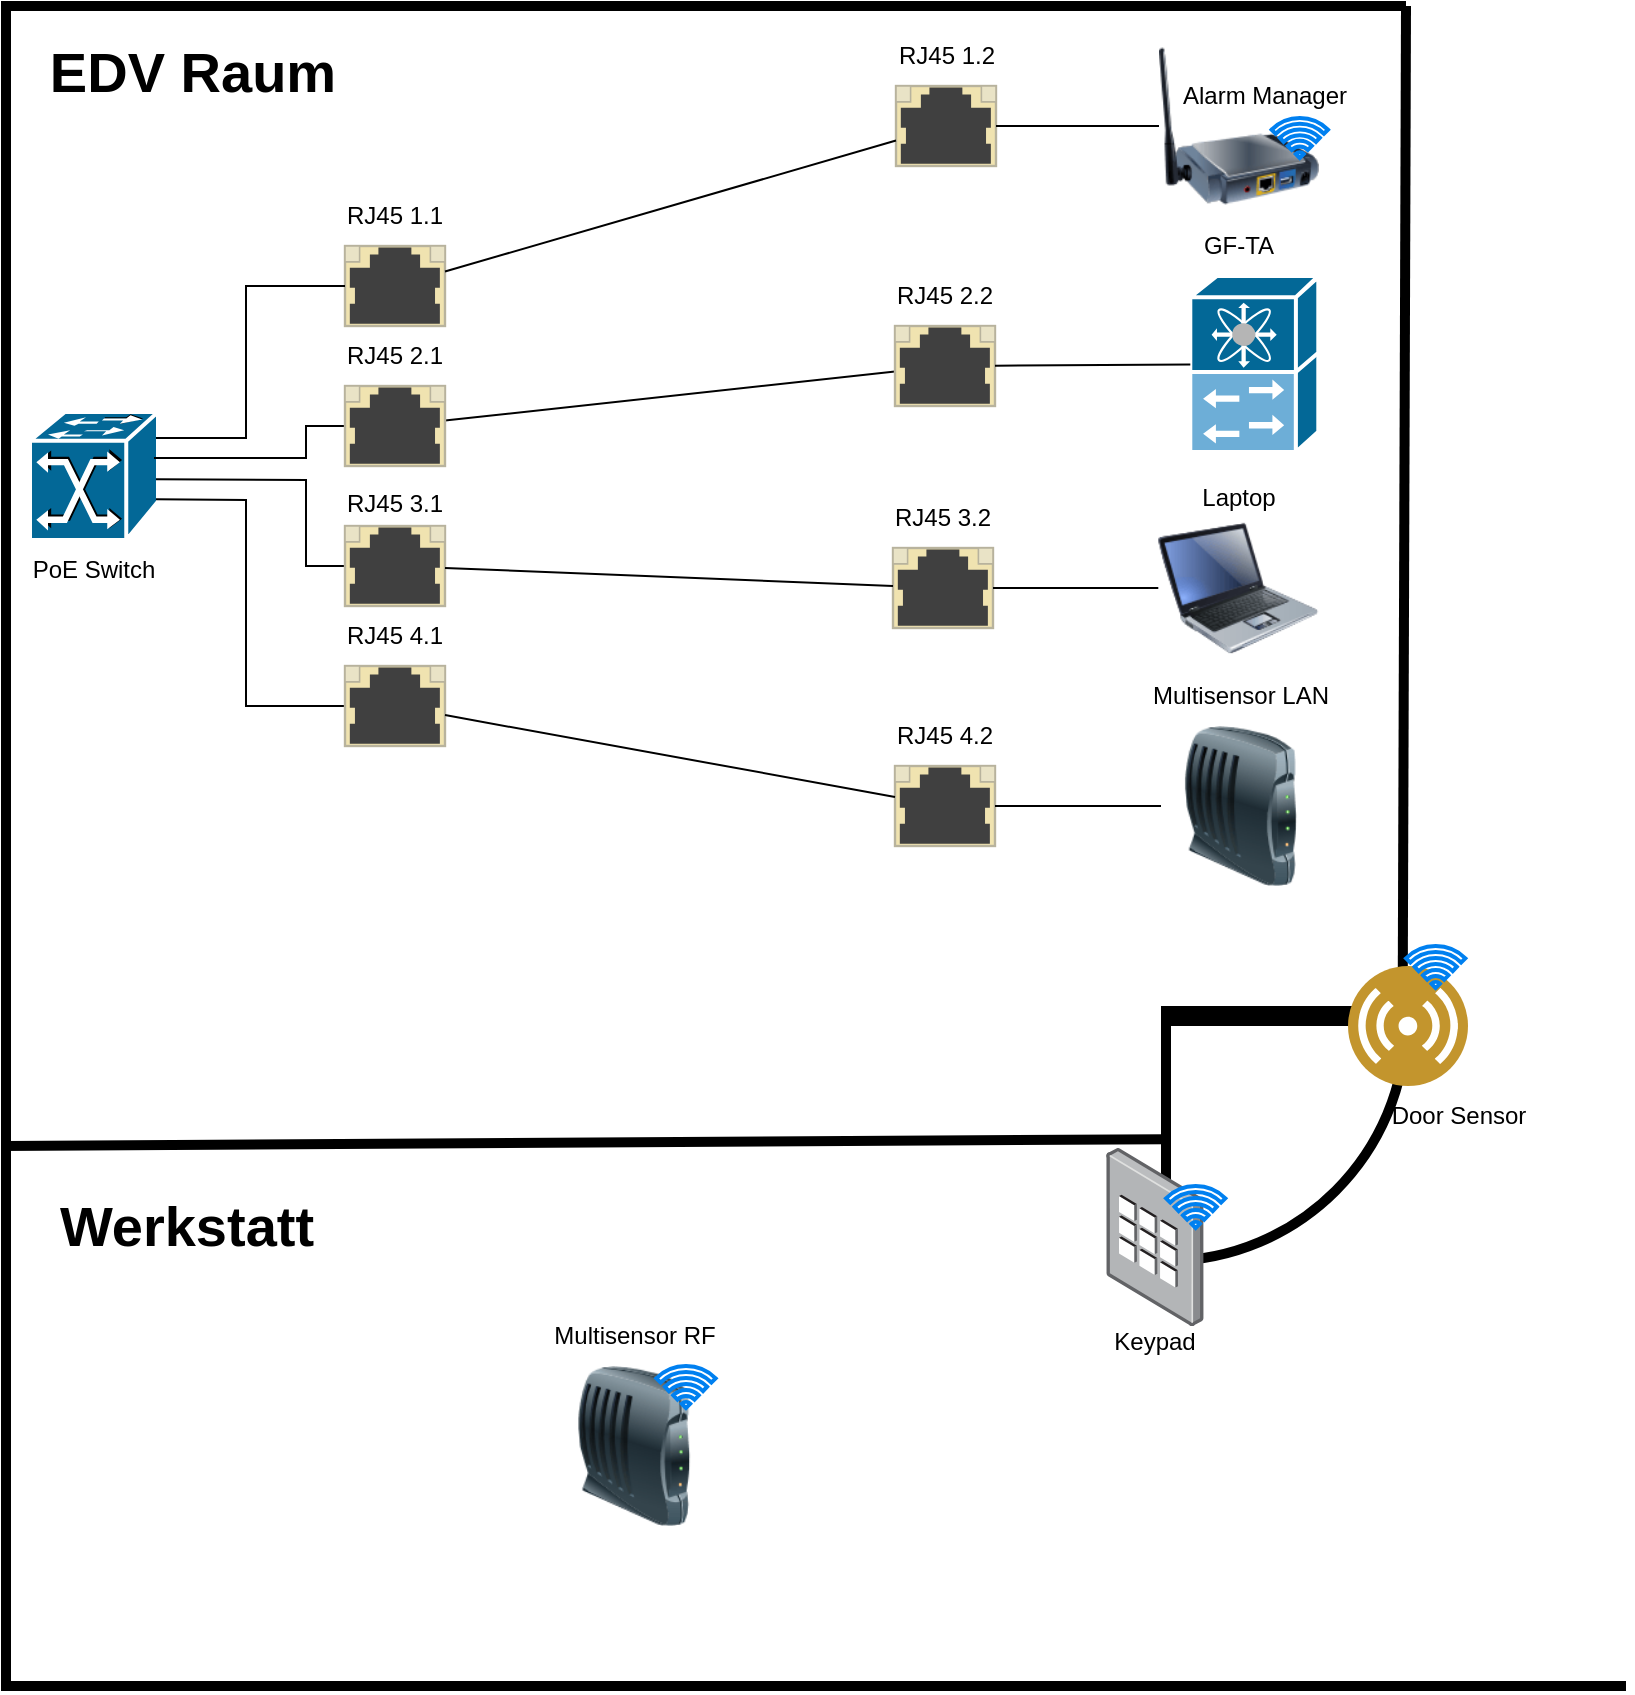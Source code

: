 <mxfile version="24.7.17">
  <diagram name="Seite-1" id="J_cecj8nlEAOPX3EQDfE">
    <mxGraphModel dx="1050" dy="557" grid="1" gridSize="10" guides="1" tooltips="1" connect="1" arrows="1" fold="1" page="1" pageScale="1" pageWidth="827" pageHeight="1169" math="0" shadow="0">
      <root>
        <mxCell id="0" />
        <mxCell id="1" parent="0" />
        <mxCell id="JUdulcwFiIQr3jhsynN7-4" value="" style="group" vertex="1" connectable="0" parent="1">
          <mxGeometry x="20" y="243" width="88" height="94" as="geometry" />
        </mxCell>
        <mxCell id="JUdulcwFiIQr3jhsynN7-2" value="" style="shape=mxgraph.cisco.switches.atm_fast_gigabit_etherswitch;sketch=0;html=1;pointerEvents=1;dashed=0;fillColor=#036897;strokeColor=#ffffff;strokeWidth=2;verticalLabelPosition=bottom;verticalAlign=top;align=center;outlineConnect=0;" vertex="1" parent="JUdulcwFiIQr3jhsynN7-4">
          <mxGeometry x="12" width="64" height="64" as="geometry" />
        </mxCell>
        <mxCell id="JUdulcwFiIQr3jhsynN7-3" value="PoE Switch" style="text;html=1;align=center;verticalAlign=middle;whiteSpace=wrap;rounded=0;" vertex="1" parent="JUdulcwFiIQr3jhsynN7-4">
          <mxGeometry y="64" width="88" height="30" as="geometry" />
        </mxCell>
        <mxCell id="JUdulcwFiIQr3jhsynN7-26" value="" style="endArrow=none;html=1;rounded=0;" edge="1" parent="JUdulcwFiIQr3jhsynN7-4" target="JUdulcwFiIQr3jhsynN7-6">
          <mxGeometry width="50" height="50" relative="1" as="geometry">
            <mxPoint x="75" y="43.57" as="sourcePoint" />
            <mxPoint x="129" y="43.57" as="targetPoint" />
            <Array as="points">
              <mxPoint x="120" y="44" />
              <mxPoint x="120" y="147" />
            </Array>
          </mxGeometry>
        </mxCell>
        <mxCell id="JUdulcwFiIQr3jhsynN7-25" value="" style="endArrow=none;html=1;rounded=0;" edge="1" parent="JUdulcwFiIQr3jhsynN7-4" target="JUdulcwFiIQr3jhsynN7-8">
          <mxGeometry width="50" height="50" relative="1" as="geometry">
            <mxPoint x="75" y="33.57" as="sourcePoint" />
            <mxPoint x="129" y="33.57" as="targetPoint" />
            <Array as="points">
              <mxPoint x="150" y="34" />
              <mxPoint x="150" y="77" />
            </Array>
          </mxGeometry>
        </mxCell>
        <mxCell id="JUdulcwFiIQr3jhsynN7-24" value="" style="endArrow=none;html=1;rounded=0;" edge="1" parent="JUdulcwFiIQr3jhsynN7-4" target="JUdulcwFiIQr3jhsynN7-7">
          <mxGeometry width="50" height="50" relative="1" as="geometry">
            <mxPoint x="74" y="23" as="sourcePoint" />
            <mxPoint x="128" y="23" as="targetPoint" />
            <Array as="points">
              <mxPoint x="150" y="23" />
              <mxPoint x="150" y="7" />
            </Array>
          </mxGeometry>
        </mxCell>
        <mxCell id="JUdulcwFiIQr3jhsynN7-6" value="" style="html=1;verticalLabelPosition=bottom;verticalAlign=top;outlineConnect=0;shadow=0;dashed=0;shape=mxgraph.rack.hpe_aruba.switches.rj45_sfp;" vertex="1" parent="1">
          <mxGeometry x="189.5" y="370" width="50" height="40" as="geometry" />
        </mxCell>
        <mxCell id="JUdulcwFiIQr3jhsynN7-8" value="" style="html=1;verticalLabelPosition=bottom;verticalAlign=top;outlineConnect=0;shadow=0;dashed=0;shape=mxgraph.rack.hpe_aruba.switches.rj45_sfp;" vertex="1" parent="1">
          <mxGeometry x="189.5" y="300" width="50" height="40" as="geometry" />
        </mxCell>
        <mxCell id="JUdulcwFiIQr3jhsynN7-11" value="" style="group" vertex="1" connectable="0" parent="1">
          <mxGeometry x="160" y="130" width="109" height="70" as="geometry" />
        </mxCell>
        <mxCell id="JUdulcwFiIQr3jhsynN7-5" value="" style="html=1;verticalLabelPosition=bottom;verticalAlign=top;outlineConnect=0;shadow=0;dashed=0;shape=mxgraph.rack.hpe_aruba.switches.rj45_sfp;" vertex="1" parent="JUdulcwFiIQr3jhsynN7-11">
          <mxGeometry x="29.5" y="30" width="50" height="40" as="geometry" />
        </mxCell>
        <mxCell id="JUdulcwFiIQr3jhsynN7-9" value="RJ45 1.1" style="text;html=1;align=center;verticalAlign=middle;whiteSpace=wrap;rounded=0;" vertex="1" parent="JUdulcwFiIQr3jhsynN7-11">
          <mxGeometry width="109" height="30" as="geometry" />
        </mxCell>
        <mxCell id="JUdulcwFiIQr3jhsynN7-12" value="RJ45 3.1" style="text;html=1;align=center;verticalAlign=middle;whiteSpace=wrap;rounded=0;" vertex="1" parent="1">
          <mxGeometry x="160" y="274" width="109" height="30" as="geometry" />
        </mxCell>
        <mxCell id="JUdulcwFiIQr3jhsynN7-13" value="RJ45 4.1" style="text;html=1;align=center;verticalAlign=middle;whiteSpace=wrap;rounded=0;" vertex="1" parent="1">
          <mxGeometry x="160" y="340" width="109" height="30" as="geometry" />
        </mxCell>
        <mxCell id="JUdulcwFiIQr3jhsynN7-23" value="" style="endArrow=none;html=1;rounded=0;" edge="1" parent="1" target="JUdulcwFiIQr3jhsynN7-5">
          <mxGeometry width="50" height="50" relative="1" as="geometry">
            <mxPoint x="95" y="256" as="sourcePoint" />
            <mxPoint x="149" y="256" as="targetPoint" />
            <Array as="points">
              <mxPoint x="140" y="256" />
              <mxPoint x="140" y="180" />
            </Array>
          </mxGeometry>
        </mxCell>
        <mxCell id="JUdulcwFiIQr3jhsynN7-40" value="" style="group" vertex="1" connectable="0" parent="1">
          <mxGeometry x="435.5" y="50" width="268.5" height="90" as="geometry" />
        </mxCell>
        <mxCell id="JUdulcwFiIQr3jhsynN7-34" value="" style="html=1;verticalLabelPosition=bottom;verticalAlign=top;outlineConnect=0;shadow=0;dashed=0;shape=mxgraph.rack.hpe_aruba.switches.rj45_sfp;" vertex="1" parent="JUdulcwFiIQr3jhsynN7-40">
          <mxGeometry x="29.5" y="30" width="50" height="40" as="geometry" />
        </mxCell>
        <mxCell id="JUdulcwFiIQr3jhsynN7-35" value="RJ45 1.2" style="text;html=1;align=center;verticalAlign=middle;whiteSpace=wrap;rounded=0;" vertex="1" parent="JUdulcwFiIQr3jhsynN7-40">
          <mxGeometry width="109" height="30" as="geometry" />
        </mxCell>
        <mxCell id="JUdulcwFiIQr3jhsynN7-42" value="" style="line;strokeWidth=1;fillColor=none;align=left;verticalAlign=middle;spacingTop=-1;spacingLeft=3;spacingRight=3;rotatable=0;labelPosition=right;points=[];portConstraint=eastwest;strokeColor=inherit;" vertex="1" parent="JUdulcwFiIQr3jhsynN7-40">
          <mxGeometry x="159.5" y="46" width="40" height="8" as="geometry" />
        </mxCell>
        <mxCell id="JUdulcwFiIQr3jhsynN7-44" value="" style="line;strokeWidth=1;fillColor=none;align=left;verticalAlign=middle;spacingTop=-1;spacingLeft=3;spacingRight=3;rotatable=0;labelPosition=right;points=[];portConstraint=eastwest;strokeColor=inherit;" vertex="1" parent="JUdulcwFiIQr3jhsynN7-40">
          <mxGeometry x="80" y="47" width="40" height="8" as="geometry" />
        </mxCell>
        <mxCell id="JUdulcwFiIQr3jhsynN7-45" value="" style="line;strokeWidth=1;fillColor=none;align=left;verticalAlign=middle;spacingTop=-1;spacingLeft=3;spacingRight=3;rotatable=0;labelPosition=right;points=[];portConstraint=eastwest;strokeColor=inherit;" vertex="1" parent="JUdulcwFiIQr3jhsynN7-40">
          <mxGeometry x="90" y="46" width="40" height="8" as="geometry" />
        </mxCell>
        <mxCell id="JUdulcwFiIQr3jhsynN7-33" value="" style="group" vertex="1" connectable="0" parent="JUdulcwFiIQr3jhsynN7-40">
          <mxGeometry x="159.5" y="10" width="109" height="80" as="geometry" />
        </mxCell>
        <mxCell id="JUdulcwFiIQr3jhsynN7-31" value="" style="image;html=1;image=img/lib/clip_art/networking/Print_Server_Wireless_128x128.png" vertex="1" parent="JUdulcwFiIQr3jhsynN7-33">
          <mxGeometry x="1.5" width="80" height="80" as="geometry" />
        </mxCell>
        <mxCell id="JUdulcwFiIQr3jhsynN7-32" value="Alarm Manager" style="text;html=1;align=center;verticalAlign=middle;whiteSpace=wrap;rounded=0;" vertex="1" parent="JUdulcwFiIQr3jhsynN7-33">
          <mxGeometry y="10" width="109" height="30" as="geometry" />
        </mxCell>
        <mxCell id="JUdulcwFiIQr3jhsynN7-80" value="" style="html=1;verticalLabelPosition=bottom;align=center;labelBackgroundColor=#ffffff;verticalAlign=top;strokeWidth=2;strokeColor=#0080F0;shadow=0;dashed=0;shape=mxgraph.ios7.icons.wifi;pointerEvents=1" vertex="1" parent="JUdulcwFiIQr3jhsynN7-33">
          <mxGeometry x="57.8" y="36" width="28.2" height="20" as="geometry" />
        </mxCell>
        <mxCell id="JUdulcwFiIQr3jhsynN7-50" value="" style="endArrow=none;html=1;rounded=0;" edge="1" parent="JUdulcwFiIQr3jhsynN7-40" source="JUdulcwFiIQr3jhsynN7-34" target="JUdulcwFiIQr3jhsynN7-31">
          <mxGeometry width="50" height="50" relative="1" as="geometry">
            <mxPoint x="110" y="210" as="sourcePoint" />
            <mxPoint x="160" y="160" as="targetPoint" />
          </mxGeometry>
        </mxCell>
        <mxCell id="JUdulcwFiIQr3jhsynN7-52" value="" style="endArrow=none;html=1;rounded=0;" edge="1" parent="1" source="JUdulcwFiIQr3jhsynN7-5" target="JUdulcwFiIQr3jhsynN7-34">
          <mxGeometry width="50" height="50" relative="1" as="geometry">
            <mxPoint x="320" y="170" as="sourcePoint" />
            <mxPoint x="370" y="120" as="targetPoint" />
          </mxGeometry>
        </mxCell>
        <mxCell id="JUdulcwFiIQr3jhsynN7-56" value="" style="endArrow=none;html=1;rounded=0;" edge="1" parent="1" source="JUdulcwFiIQr3jhsynN7-7" target="JUdulcwFiIQr3jhsynN7-59">
          <mxGeometry width="50" height="50" relative="1" as="geometry">
            <mxPoint x="290" y="270" as="sourcePoint" />
            <mxPoint x="360" y="240" as="targetPoint" />
          </mxGeometry>
        </mxCell>
        <mxCell id="JUdulcwFiIQr3jhsynN7-57" value="" style="group" vertex="1" connectable="0" parent="1">
          <mxGeometry x="160" y="200" width="109" height="70" as="geometry" />
        </mxCell>
        <mxCell id="JUdulcwFiIQr3jhsynN7-7" value="" style="html=1;verticalLabelPosition=bottom;verticalAlign=top;outlineConnect=0;shadow=0;dashed=0;shape=mxgraph.rack.hpe_aruba.switches.rj45_sfp;" vertex="1" parent="JUdulcwFiIQr3jhsynN7-57">
          <mxGeometry x="29.5" y="30" width="50" height="40" as="geometry" />
        </mxCell>
        <mxCell id="JUdulcwFiIQr3jhsynN7-10" value="RJ45 2.1" style="text;html=1;align=center;verticalAlign=middle;whiteSpace=wrap;rounded=0;" vertex="1" parent="JUdulcwFiIQr3jhsynN7-57">
          <mxGeometry width="109" height="30" as="geometry" />
        </mxCell>
        <mxCell id="JUdulcwFiIQr3jhsynN7-58" value="" style="group" vertex="1" connectable="0" parent="1">
          <mxGeometry x="435" y="170" width="109" height="70" as="geometry" />
        </mxCell>
        <mxCell id="JUdulcwFiIQr3jhsynN7-59" value="" style="html=1;verticalLabelPosition=bottom;verticalAlign=top;outlineConnect=0;shadow=0;dashed=0;shape=mxgraph.rack.hpe_aruba.switches.rj45_sfp;" vertex="1" parent="JUdulcwFiIQr3jhsynN7-58">
          <mxGeometry x="29.5" y="30" width="50" height="40" as="geometry" />
        </mxCell>
        <mxCell id="JUdulcwFiIQr3jhsynN7-60" value="RJ45 2.2" style="text;html=1;align=center;verticalAlign=middle;whiteSpace=wrap;rounded=0;" vertex="1" parent="JUdulcwFiIQr3jhsynN7-58">
          <mxGeometry width="109" height="30" as="geometry" />
        </mxCell>
        <mxCell id="JUdulcwFiIQr3jhsynN7-61" value="" style="group" vertex="1" connectable="0" parent="1">
          <mxGeometry x="434" y="281" width="109" height="70" as="geometry" />
        </mxCell>
        <mxCell id="JUdulcwFiIQr3jhsynN7-62" value="" style="html=1;verticalLabelPosition=bottom;verticalAlign=top;outlineConnect=0;shadow=0;dashed=0;shape=mxgraph.rack.hpe_aruba.switches.rj45_sfp;" vertex="1" parent="JUdulcwFiIQr3jhsynN7-61">
          <mxGeometry x="29.5" y="30" width="50" height="40" as="geometry" />
        </mxCell>
        <mxCell id="JUdulcwFiIQr3jhsynN7-63" value="RJ45 3.2" style="text;html=1;align=center;verticalAlign=middle;whiteSpace=wrap;rounded=0;" vertex="1" parent="JUdulcwFiIQr3jhsynN7-61">
          <mxGeometry width="109" height="30" as="geometry" />
        </mxCell>
        <mxCell id="JUdulcwFiIQr3jhsynN7-64" value="" style="group" vertex="1" connectable="0" parent="1">
          <mxGeometry x="435" y="390" width="109" height="70" as="geometry" />
        </mxCell>
        <mxCell id="JUdulcwFiIQr3jhsynN7-65" value="" style="html=1;verticalLabelPosition=bottom;verticalAlign=top;outlineConnect=0;shadow=0;dashed=0;shape=mxgraph.rack.hpe_aruba.switches.rj45_sfp;" vertex="1" parent="JUdulcwFiIQr3jhsynN7-64">
          <mxGeometry x="29.5" y="30" width="50" height="40" as="geometry" />
        </mxCell>
        <mxCell id="JUdulcwFiIQr3jhsynN7-66" value="RJ45 4.2" style="text;html=1;align=center;verticalAlign=middle;whiteSpace=wrap;rounded=0;" vertex="1" parent="JUdulcwFiIQr3jhsynN7-64">
          <mxGeometry width="109" height="30" as="geometry" />
        </mxCell>
        <mxCell id="JUdulcwFiIQr3jhsynN7-67" value="" style="endArrow=none;html=1;rounded=0;" edge="1" parent="1" source="JUdulcwFiIQr3jhsynN7-8" target="JUdulcwFiIQr3jhsynN7-62">
          <mxGeometry width="50" height="50" relative="1" as="geometry">
            <mxPoint x="250" y="317" as="sourcePoint" />
            <mxPoint x="475" y="293" as="targetPoint" />
          </mxGeometry>
        </mxCell>
        <mxCell id="JUdulcwFiIQr3jhsynN7-68" value="" style="endArrow=none;html=1;rounded=0;" edge="1" parent="1" source="JUdulcwFiIQr3jhsynN7-6" target="JUdulcwFiIQr3jhsynN7-65">
          <mxGeometry width="50" height="50" relative="1" as="geometry">
            <mxPoint x="239.5" y="434" as="sourcePoint" />
            <mxPoint x="464.5" y="410" as="targetPoint" />
          </mxGeometry>
        </mxCell>
        <mxCell id="JUdulcwFiIQr3jhsynN7-70" value="" style="endArrow=none;html=1;rounded=0;" edge="1" parent="1" source="JUdulcwFiIQr3jhsynN7-62" target="JUdulcwFiIQr3jhsynN7-53">
          <mxGeometry width="50" height="50" relative="1" as="geometry">
            <mxPoint x="544" y="314" as="sourcePoint" />
            <mxPoint x="594" y="264" as="targetPoint" />
          </mxGeometry>
        </mxCell>
        <mxCell id="JUdulcwFiIQr3jhsynN7-75" value="" style="group" vertex="1" connectable="0" parent="1">
          <mxGeometry x="583" y="370" width="109" height="110" as="geometry" />
        </mxCell>
        <mxCell id="JUdulcwFiIQr3jhsynN7-51" value="" style="image;html=1;image=img/lib/clip_art/networking/Modem_128x128.png" vertex="1" parent="JUdulcwFiIQr3jhsynN7-75">
          <mxGeometry x="14.5" y="30" width="80" height="80" as="geometry" />
        </mxCell>
        <mxCell id="JUdulcwFiIQr3jhsynN7-72" value="Multisensor LAN" style="text;html=1;align=center;verticalAlign=middle;whiteSpace=wrap;rounded=0;" vertex="1" parent="JUdulcwFiIQr3jhsynN7-75">
          <mxGeometry width="109" height="30" as="geometry" />
        </mxCell>
        <mxCell id="JUdulcwFiIQr3jhsynN7-76" value="" style="group" vertex="1" connectable="0" parent="1">
          <mxGeometry x="581.65" y="271" width="109" height="100" as="geometry" />
        </mxCell>
        <mxCell id="JUdulcwFiIQr3jhsynN7-53" value="" style="image;html=1;image=img/lib/clip_art/computers/Laptop_128x128.png" vertex="1" parent="JUdulcwFiIQr3jhsynN7-76">
          <mxGeometry x="14.5" y="20" width="80" height="80" as="geometry" />
        </mxCell>
        <mxCell id="JUdulcwFiIQr3jhsynN7-73" value="Laptop" style="text;html=1;align=center;verticalAlign=middle;whiteSpace=wrap;rounded=0;" vertex="1" parent="JUdulcwFiIQr3jhsynN7-76">
          <mxGeometry width="109" height="30" as="geometry" />
        </mxCell>
        <mxCell id="JUdulcwFiIQr3jhsynN7-77" value="" style="group" vertex="1" connectable="0" parent="1">
          <mxGeometry x="581.65" y="145" width="109" height="118" as="geometry" />
        </mxCell>
        <mxCell id="JUdulcwFiIQr3jhsynN7-54" value="" style="shape=mxgraph.cisco.controllers_and_modules.10ge_fcoe;sketch=0;html=1;pointerEvents=1;dashed=0;fillColor=#036897;strokeColor=#ffffff;strokeWidth=2;verticalLabelPosition=bottom;verticalAlign=top;align=center;outlineConnect=0;" vertex="1" parent="JUdulcwFiIQr3jhsynN7-77">
          <mxGeometry x="30.5" y="30" width="64" height="88" as="geometry" />
        </mxCell>
        <mxCell id="JUdulcwFiIQr3jhsynN7-74" value="GF-TA" style="text;html=1;align=center;verticalAlign=middle;whiteSpace=wrap;rounded=0;" vertex="1" parent="JUdulcwFiIQr3jhsynN7-77">
          <mxGeometry width="109" height="30" as="geometry" />
        </mxCell>
        <mxCell id="JUdulcwFiIQr3jhsynN7-78" value="" style="endArrow=none;html=1;rounded=0;" edge="1" parent="1" source="JUdulcwFiIQr3jhsynN7-59" target="JUdulcwFiIQr3jhsynN7-54">
          <mxGeometry width="50" height="50" relative="1" as="geometry">
            <mxPoint x="525.5" y="190" as="sourcePoint" />
            <mxPoint x="606.5" y="190" as="targetPoint" />
          </mxGeometry>
        </mxCell>
        <mxCell id="JUdulcwFiIQr3jhsynN7-79" value="" style="endArrow=none;html=1;rounded=0;entryX=0;entryY=0.5;entryDx=0;entryDy=0;" edge="1" parent="1" source="JUdulcwFiIQr3jhsynN7-65" target="JUdulcwFiIQr3jhsynN7-51">
          <mxGeometry width="50" height="50" relative="1" as="geometry">
            <mxPoint x="528.75" y="470" as="sourcePoint" />
            <mxPoint x="610.75" y="470" as="targetPoint" />
          </mxGeometry>
        </mxCell>
        <mxCell id="JUdulcwFiIQr3jhsynN7-82" value="" style="endArrow=none;html=1;rounded=0;strokeWidth=5;" edge="1" parent="1" source="JUdulcwFiIQr3jhsynN7-91">
          <mxGeometry width="50" height="50" relative="1" as="geometry">
            <mxPoint x="590" y="610" as="sourcePoint" />
            <mxPoint x="720" y="40" as="targetPoint" />
            <Array as="points">
              <mxPoint x="20" y="610" />
              <mxPoint x="20" y="40" />
            </Array>
          </mxGeometry>
        </mxCell>
        <mxCell id="JUdulcwFiIQr3jhsynN7-83" value="" style="endArrow=none;html=1;rounded=0;strokeWidth=5;exitX=0.986;exitY=0.037;exitDx=0;exitDy=0;exitPerimeter=0;" edge="1" parent="1" source="JUdulcwFiIQr3jhsynN7-91">
          <mxGeometry width="50" height="50" relative="1" as="geometry">
            <mxPoint x="720" y="610" as="sourcePoint" />
            <mxPoint x="720" y="40" as="targetPoint" />
          </mxGeometry>
        </mxCell>
        <mxCell id="JUdulcwFiIQr3jhsynN7-84" value="&lt;font style=&quot;font-size: 28px;&quot;&gt;EDV&amp;nbsp;&lt;span style=&quot;background-color: initial;&quot;&gt;Raum&lt;/span&gt;&lt;/font&gt;" style="text;strokeColor=none;fillColor=none;html=1;fontSize=24;fontStyle=1;verticalAlign=middle;align=center;" vertex="1" parent="1">
          <mxGeometry x="63" y="53" width="100" height="40" as="geometry" />
        </mxCell>
        <mxCell id="JUdulcwFiIQr3jhsynN7-87" value="" style="group" vertex="1" connectable="0" parent="1">
          <mxGeometry x="280" y="690" width="109" height="110" as="geometry" />
        </mxCell>
        <mxCell id="JUdulcwFiIQr3jhsynN7-85" value="" style="group" vertex="1" connectable="0" parent="JUdulcwFiIQr3jhsynN7-87">
          <mxGeometry x="14.15" y="30" width="80.7" height="80" as="geometry" />
        </mxCell>
        <mxCell id="JUdulcwFiIQr3jhsynN7-27" value="" style="image;html=1;image=img/lib/clip_art/networking/Modem_128x128.png" vertex="1" parent="JUdulcwFiIQr3jhsynN7-85">
          <mxGeometry width="80" height="80" as="geometry" />
        </mxCell>
        <mxCell id="JUdulcwFiIQr3jhsynN7-29" value="&lt;span style=&quot;color: rgba(0, 0, 0, 0); font-family: monospace; font-size: 0px; text-align: start; background-color: rgb(251, 251, 251);&quot;&gt;%3CmxGraphModel%3E%3Croot%3E%3CmxCell%20id%3D%220%22%2F%3E%3CmxCell%20id%3D%221%22%20parent%3D%220%22%2F%3E%3CmxCell%20id%3D%222%22%20value%3D%22Multisensor%20RF%22%20style%3D%22text%3Bhtml%3D1%3Balign%3Dcenter%3BverticalAlign%3Dmiddle%3BwhiteSpace%3Dwrap%3Brounded%3D0%3B%22%20vertex%3D%221%22%20parent%3D%221%22%3E%3CmxGeometry%20x%3D%22280%22%20y%3D%22690%22%20width%3D%22109%22%20height%3D%2230%22%20as%3D%22geometry%22%2F%3E%3C%2FmxCell%3E%3C%2Froot%3E%3C%2FmxGraphModel%3E&lt;/span&gt;" style="html=1;verticalLabelPosition=bottom;align=center;labelBackgroundColor=#ffffff;verticalAlign=top;strokeWidth=2;strokeColor=#0080F0;shadow=0;dashed=0;shape=mxgraph.ios7.icons.wifi;pointerEvents=1" vertex="1" parent="JUdulcwFiIQr3jhsynN7-85">
          <mxGeometry x="51" width="29.7" height="21" as="geometry" />
        </mxCell>
        <mxCell id="JUdulcwFiIQr3jhsynN7-86" value="Multisensor RF" style="text;html=1;align=center;verticalAlign=middle;whiteSpace=wrap;rounded=0;" vertex="1" parent="JUdulcwFiIQr3jhsynN7-87">
          <mxGeometry width="109" height="30" as="geometry" />
        </mxCell>
        <mxCell id="JUdulcwFiIQr3jhsynN7-88" value="" style="endArrow=none;html=1;rounded=0;strokeWidth=5;" edge="1" parent="1">
          <mxGeometry width="50" height="50" relative="1" as="geometry">
            <mxPoint x="830" y="880" as="sourcePoint" />
            <mxPoint x="20" y="560" as="targetPoint" />
            <Array as="points">
              <mxPoint x="20" y="880" />
            </Array>
          </mxGeometry>
        </mxCell>
        <mxCell id="JUdulcwFiIQr3jhsynN7-90" value="&lt;span style=&quot;font-size: 28px;&quot;&gt;Werkstatt&lt;/span&gt;" style="text;strokeColor=none;fillColor=none;html=1;fontSize=24;fontStyle=1;verticalAlign=middle;align=center;" vertex="1" parent="1">
          <mxGeometry x="60" y="630" width="100" height="40" as="geometry" />
        </mxCell>
        <mxCell id="JUdulcwFiIQr3jhsynN7-91" value="" style="verticalLabelPosition=bottom;html=1;verticalAlign=top;align=center;shape=mxgraph.floorplan.doorLeft;aspect=fixed;strokeWidth=5;" vertex="1" parent="1">
          <mxGeometry x="600" y="542.5" width="120" height="127.5" as="geometry" />
        </mxCell>
        <mxCell id="JUdulcwFiIQr3jhsynN7-94" value="" style="group" vertex="1" connectable="0" parent="1">
          <mxGeometry x="539.97" y="611" width="109" height="112" as="geometry" />
        </mxCell>
        <mxCell id="JUdulcwFiIQr3jhsynN7-93" value="Keypad" style="text;html=1;align=center;verticalAlign=middle;whiteSpace=wrap;rounded=0;" vertex="1" parent="JUdulcwFiIQr3jhsynN7-94">
          <mxGeometry y="82" width="109" height="30" as="geometry" />
        </mxCell>
        <mxCell id="JUdulcwFiIQr3jhsynN7-96" value="" style="group" vertex="1" connectable="0" parent="JUdulcwFiIQr3jhsynN7-94">
          <mxGeometry x="30.03" width="59.7" height="89" as="geometry" />
        </mxCell>
        <mxCell id="JUdulcwFiIQr3jhsynN7-92" value="" style="image;points=[];aspect=fixed;html=1;align=center;shadow=0;dashed=0;image=img/lib/allied_telesis/computer_and_terminals/Keypad.svg;" vertex="1" parent="JUdulcwFiIQr3jhsynN7-96">
          <mxGeometry width="48.95" height="89" as="geometry" />
        </mxCell>
        <mxCell id="JUdulcwFiIQr3jhsynN7-95" value="" style="html=1;verticalLabelPosition=bottom;align=center;labelBackgroundColor=#ffffff;verticalAlign=top;strokeWidth=2;strokeColor=#0080F0;shadow=0;dashed=0;shape=mxgraph.ios7.icons.wifi;pointerEvents=1" vertex="1" parent="JUdulcwFiIQr3jhsynN7-96">
          <mxGeometry x="30" y="19" width="29.7" height="21" as="geometry" />
        </mxCell>
        <mxCell id="JUdulcwFiIQr3jhsynN7-97" value="" style="image;aspect=fixed;perimeter=ellipsePerimeter;html=1;align=center;shadow=0;dashed=0;fontColor=#4277BB;labelBackgroundColor=default;fontSize=12;spacingTop=3;image=img/lib/ibm/users/sensor.svg;" vertex="1" parent="1">
          <mxGeometry x="691" y="520" width="60" height="60" as="geometry" />
        </mxCell>
        <mxCell id="JUdulcwFiIQr3jhsynN7-98" value="" style="html=1;verticalLabelPosition=bottom;align=center;labelBackgroundColor=#ffffff;verticalAlign=top;strokeWidth=2;strokeColor=#0080F0;shadow=0;dashed=0;shape=mxgraph.ios7.icons.wifi;pointerEvents=1" vertex="1" parent="1">
          <mxGeometry x="720" y="510" width="29.7" height="21" as="geometry" />
        </mxCell>
        <mxCell id="JUdulcwFiIQr3jhsynN7-99" value="Door Sensor" style="text;html=1;align=center;verticalAlign=middle;whiteSpace=wrap;rounded=0;" vertex="1" parent="1">
          <mxGeometry x="692" y="580" width="109" height="30" as="geometry" />
        </mxCell>
      </root>
    </mxGraphModel>
  </diagram>
</mxfile>
